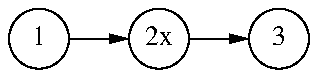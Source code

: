 .PS
circlerad = .15
linewid = .3
lineht = .15

C1: circle "1"
line ->

C2: circle "2x"
line ->

C3: circle "3"

.PE